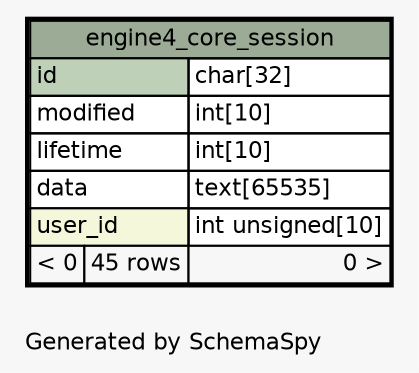 // dot 2.38.0 on Windows 10 10.0
// SchemaSpy rev 590
digraph "oneDegreeRelationshipsDiagram" {
  graph [
    rankdir="RL"
    bgcolor="#f7f7f7"
    label="\nGenerated by SchemaSpy"
    labeljust="l"
    nodesep="0.18"
    ranksep="0.46"
    fontname="Helvetica"
    fontsize="11"
  ];
  node [
    fontname="Helvetica"
    fontsize="11"
    shape="plaintext"
  ];
  edge [
    arrowsize="0.8"
  ];
  "engine4_core_session" [
    label=<
    <TABLE BORDER="2" CELLBORDER="1" CELLSPACING="0" BGCOLOR="#ffffff">
      <TR><TD COLSPAN="3" BGCOLOR="#9bab96" ALIGN="CENTER">engine4_core_session</TD></TR>
      <TR><TD PORT="id" COLSPAN="2" BGCOLOR="#bed1b8" ALIGN="LEFT">id</TD><TD PORT="id.type" ALIGN="LEFT">char[32]</TD></TR>
      <TR><TD PORT="modified" COLSPAN="2" ALIGN="LEFT">modified</TD><TD PORT="modified.type" ALIGN="LEFT">int[10]</TD></TR>
      <TR><TD PORT="lifetime" COLSPAN="2" ALIGN="LEFT">lifetime</TD><TD PORT="lifetime.type" ALIGN="LEFT">int[10]</TD></TR>
      <TR><TD PORT="data" COLSPAN="2" ALIGN="LEFT">data</TD><TD PORT="data.type" ALIGN="LEFT">text[65535]</TD></TR>
      <TR><TD PORT="user_id" COLSPAN="2" BGCOLOR="#f4f7da" ALIGN="LEFT">user_id</TD><TD PORT="user_id.type" ALIGN="LEFT">int unsigned[10]</TD></TR>
      <TR><TD ALIGN="LEFT" BGCOLOR="#f7f7f7">&lt; 0</TD><TD ALIGN="RIGHT" BGCOLOR="#f7f7f7">45 rows</TD><TD ALIGN="RIGHT" BGCOLOR="#f7f7f7">0 &gt;</TD></TR>
    </TABLE>>
    URL="engine4_core_session.html"
    tooltip="engine4_core_session"
  ];
}
